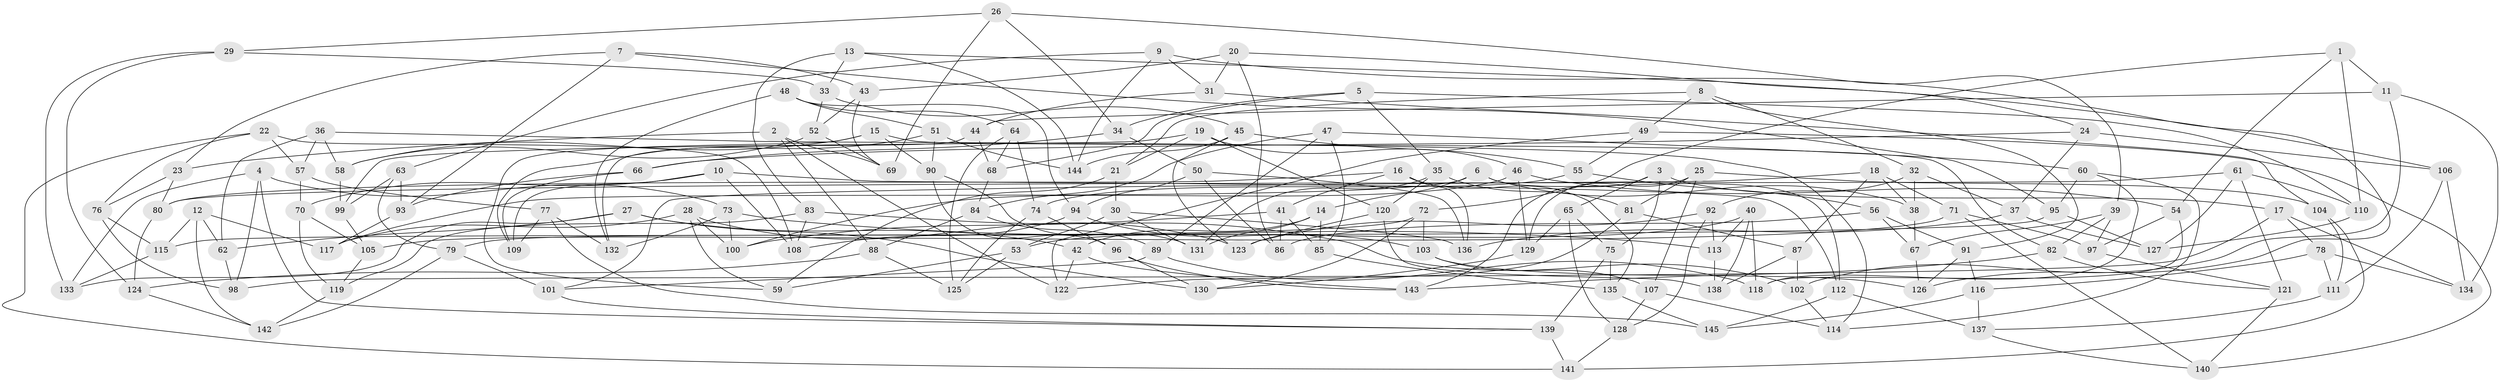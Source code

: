 // coarse degree distribution, {6: 0.5217391304347826, 4: 0.391304347826087, 5: 0.05434782608695652, 3: 0.03260869565217391}
// Generated by graph-tools (version 1.1) at 2025/42/03/06/25 10:42:18]
// undirected, 145 vertices, 290 edges
graph export_dot {
graph [start="1"]
  node [color=gray90,style=filled];
  1;
  2;
  3;
  4;
  5;
  6;
  7;
  8;
  9;
  10;
  11;
  12;
  13;
  14;
  15;
  16;
  17;
  18;
  19;
  20;
  21;
  22;
  23;
  24;
  25;
  26;
  27;
  28;
  29;
  30;
  31;
  32;
  33;
  34;
  35;
  36;
  37;
  38;
  39;
  40;
  41;
  42;
  43;
  44;
  45;
  46;
  47;
  48;
  49;
  50;
  51;
  52;
  53;
  54;
  55;
  56;
  57;
  58;
  59;
  60;
  61;
  62;
  63;
  64;
  65;
  66;
  67;
  68;
  69;
  70;
  71;
  72;
  73;
  74;
  75;
  76;
  77;
  78;
  79;
  80;
  81;
  82;
  83;
  84;
  85;
  86;
  87;
  88;
  89;
  90;
  91;
  92;
  93;
  94;
  95;
  96;
  97;
  98;
  99;
  100;
  101;
  102;
  103;
  104;
  105;
  106;
  107;
  108;
  109;
  110;
  111;
  112;
  113;
  114;
  115;
  116;
  117;
  118;
  119;
  120;
  121;
  122;
  123;
  124;
  125;
  126;
  127;
  128;
  129;
  130;
  131;
  132;
  133;
  134;
  135;
  136;
  137;
  138;
  139;
  140;
  141;
  142;
  143;
  144;
  145;
  1 -- 72;
  1 -- 110;
  1 -- 54;
  1 -- 11;
  2 -- 122;
  2 -- 23;
  2 -- 69;
  2 -- 88;
  3 -- 65;
  3 -- 143;
  3 -- 17;
  3 -- 75;
  4 -- 73;
  4 -- 139;
  4 -- 133;
  4 -- 98;
  5 -- 35;
  5 -- 34;
  5 -- 68;
  5 -- 110;
  6 -- 14;
  6 -- 117;
  6 -- 112;
  6 -- 38;
  7 -- 95;
  7 -- 23;
  7 -- 93;
  7 -- 43;
  8 -- 91;
  8 -- 49;
  8 -- 21;
  8 -- 32;
  9 -- 144;
  9 -- 31;
  9 -- 126;
  9 -- 63;
  10 -- 112;
  10 -- 70;
  10 -- 109;
  10 -- 108;
  11 -- 102;
  11 -- 44;
  11 -- 134;
  12 -- 115;
  12 -- 62;
  12 -- 117;
  12 -- 142;
  13 -- 33;
  13 -- 144;
  13 -- 83;
  13 -- 106;
  14 -- 42;
  14 -- 85;
  14 -- 131;
  15 -- 90;
  15 -- 82;
  15 -- 59;
  15 -- 58;
  16 -- 136;
  16 -- 80;
  16 -- 135;
  16 -- 41;
  17 -- 98;
  17 -- 134;
  17 -- 78;
  18 -- 87;
  18 -- 71;
  18 -- 38;
  18 -- 101;
  19 -- 99;
  19 -- 120;
  19 -- 46;
  19 -- 21;
  20 -- 24;
  20 -- 43;
  20 -- 86;
  20 -- 31;
  21 -- 30;
  21 -- 59;
  22 -- 141;
  22 -- 108;
  22 -- 76;
  22 -- 57;
  23 -- 80;
  23 -- 76;
  24 -- 66;
  24 -- 106;
  24 -- 37;
  25 -- 129;
  25 -- 81;
  25 -- 107;
  25 -- 104;
  26 -- 39;
  26 -- 29;
  26 -- 34;
  26 -- 69;
  27 -- 42;
  27 -- 62;
  27 -- 130;
  27 -- 133;
  28 -- 117;
  28 -- 59;
  28 -- 123;
  28 -- 100;
  29 -- 124;
  29 -- 33;
  29 -- 133;
  30 -- 131;
  30 -- 136;
  30 -- 53;
  31 -- 104;
  31 -- 44;
  32 -- 37;
  32 -- 38;
  32 -- 92;
  33 -- 45;
  33 -- 52;
  34 -- 66;
  34 -- 50;
  35 -- 120;
  35 -- 81;
  35 -- 131;
  36 -- 58;
  36 -- 62;
  36 -- 57;
  36 -- 114;
  37 -- 127;
  37 -- 136;
  38 -- 67;
  39 -- 67;
  39 -- 97;
  39 -- 82;
  40 -- 113;
  40 -- 118;
  40 -- 53;
  40 -- 138;
  41 -- 85;
  41 -- 86;
  41 -- 100;
  42 -- 122;
  42 -- 143;
  43 -- 52;
  43 -- 69;
  44 -- 132;
  44 -- 68;
  45 -- 55;
  45 -- 144;
  45 -- 123;
  46 -- 100;
  46 -- 129;
  46 -- 54;
  47 -- 60;
  47 -- 84;
  47 -- 89;
  47 -- 85;
  48 -- 51;
  48 -- 94;
  48 -- 64;
  48 -- 132;
  49 -- 140;
  49 -- 55;
  49 -- 122;
  50 -- 94;
  50 -- 136;
  50 -- 86;
  51 -- 90;
  51 -- 109;
  51 -- 144;
  52 -- 58;
  52 -- 69;
  53 -- 125;
  53 -- 59;
  54 -- 118;
  54 -- 97;
  55 -- 56;
  55 -- 74;
  56 -- 67;
  56 -- 91;
  56 -- 86;
  57 -- 77;
  57 -- 70;
  58 -- 99;
  60 -- 114;
  60 -- 118;
  60 -- 95;
  61 -- 80;
  61 -- 127;
  61 -- 121;
  61 -- 110;
  62 -- 98;
  63 -- 79;
  63 -- 99;
  63 -- 93;
  64 -- 74;
  64 -- 68;
  64 -- 125;
  65 -- 129;
  65 -- 75;
  65 -- 128;
  66 -- 93;
  66 -- 109;
  67 -- 126;
  68 -- 84;
  70 -- 105;
  70 -- 119;
  71 -- 105;
  71 -- 97;
  71 -- 140;
  72 -- 130;
  72 -- 79;
  72 -- 103;
  73 -- 113;
  73 -- 132;
  73 -- 100;
  74 -- 125;
  74 -- 96;
  75 -- 135;
  75 -- 139;
  76 -- 98;
  76 -- 115;
  77 -- 145;
  77 -- 109;
  77 -- 132;
  78 -- 111;
  78 -- 134;
  78 -- 116;
  79 -- 142;
  79 -- 101;
  80 -- 124;
  81 -- 122;
  81 -- 87;
  82 -- 121;
  82 -- 143;
  83 -- 102;
  83 -- 108;
  83 -- 119;
  84 -- 89;
  84 -- 88;
  85 -- 135;
  87 -- 138;
  87 -- 102;
  88 -- 125;
  88 -- 124;
  89 -- 101;
  89 -- 118;
  90 -- 131;
  90 -- 96;
  91 -- 126;
  91 -- 116;
  92 -- 123;
  92 -- 128;
  92 -- 113;
  93 -- 117;
  94 -- 108;
  94 -- 103;
  95 -- 115;
  95 -- 127;
  96 -- 130;
  96 -- 143;
  97 -- 121;
  99 -- 105;
  101 -- 139;
  102 -- 114;
  103 -- 107;
  103 -- 126;
  104 -- 141;
  104 -- 111;
  105 -- 119;
  106 -- 111;
  106 -- 134;
  107 -- 128;
  107 -- 114;
  110 -- 127;
  111 -- 137;
  112 -- 137;
  112 -- 145;
  113 -- 138;
  115 -- 133;
  116 -- 137;
  116 -- 145;
  119 -- 142;
  120 -- 123;
  120 -- 138;
  121 -- 140;
  124 -- 142;
  128 -- 141;
  129 -- 130;
  135 -- 145;
  137 -- 140;
  139 -- 141;
}
